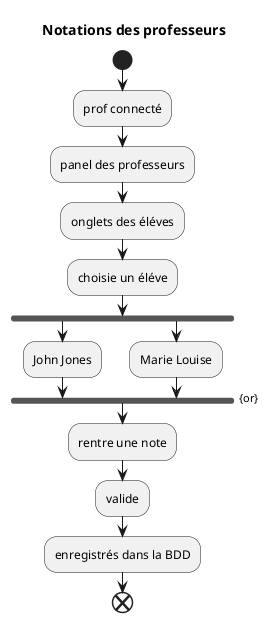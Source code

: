 @startuml notes
title Notations des professeurs  
start
:prof connecté;
:panel des professeurs;
:onglets des éléves;
:choisie un éléve;
fork
  :John Jones;
fork again
  :Marie Louise;
end fork {or}
:rentre une note;
:valide;
:enregistrés dans la BDD;
end
@enduml



